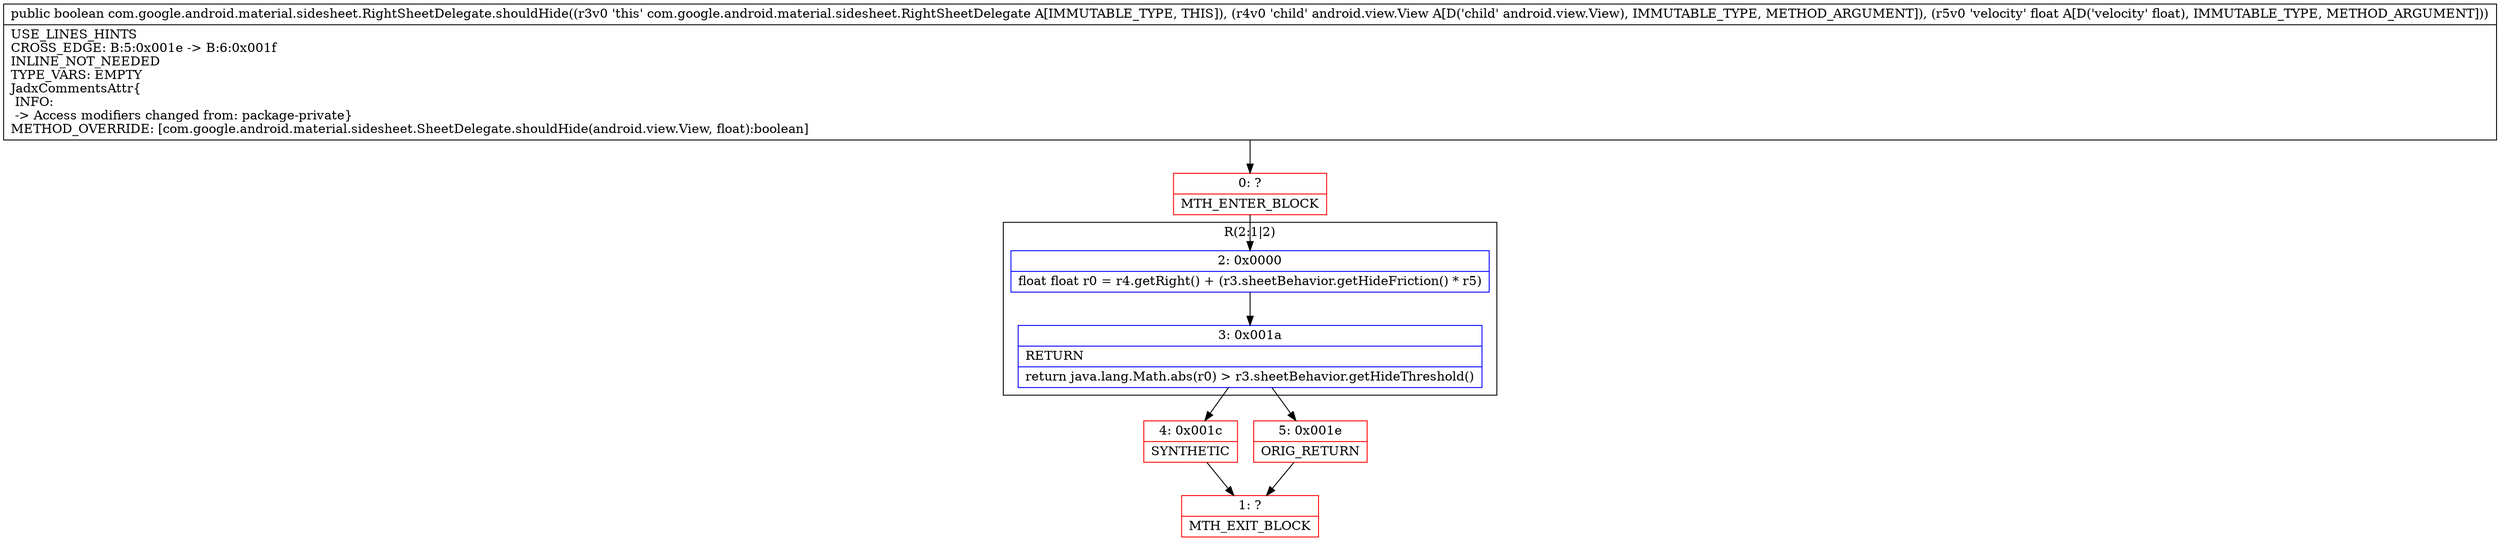 digraph "CFG forcom.google.android.material.sidesheet.RightSheetDelegate.shouldHide(Landroid\/view\/View;F)Z" {
subgraph cluster_Region_443924831 {
label = "R(2:1|2)";
node [shape=record,color=blue];
Node_2 [shape=record,label="{2\:\ 0x0000|float float r0 = r4.getRight() + (r3.sheetBehavior.getHideFriction() * r5)\l}"];
Node_3 [shape=record,label="{3\:\ 0x001a|RETURN\l|return java.lang.Math.abs(r0) \> r3.sheetBehavior.getHideThreshold()\l}"];
}
Node_0 [shape=record,color=red,label="{0\:\ ?|MTH_ENTER_BLOCK\l}"];
Node_4 [shape=record,color=red,label="{4\:\ 0x001c|SYNTHETIC\l}"];
Node_1 [shape=record,color=red,label="{1\:\ ?|MTH_EXIT_BLOCK\l}"];
Node_5 [shape=record,color=red,label="{5\:\ 0x001e|ORIG_RETURN\l}"];
MethodNode[shape=record,label="{public boolean com.google.android.material.sidesheet.RightSheetDelegate.shouldHide((r3v0 'this' com.google.android.material.sidesheet.RightSheetDelegate A[IMMUTABLE_TYPE, THIS]), (r4v0 'child' android.view.View A[D('child' android.view.View), IMMUTABLE_TYPE, METHOD_ARGUMENT]), (r5v0 'velocity' float A[D('velocity' float), IMMUTABLE_TYPE, METHOD_ARGUMENT]))  | USE_LINES_HINTS\lCROSS_EDGE: B:5:0x001e \-\> B:6:0x001f\lINLINE_NOT_NEEDED\lTYPE_VARS: EMPTY\lJadxCommentsAttr\{\l INFO: \l \-\> Access modifiers changed from: package\-private\}\lMETHOD_OVERRIDE: [com.google.android.material.sidesheet.SheetDelegate.shouldHide(android.view.View, float):boolean]\l}"];
MethodNode -> Node_0;Node_2 -> Node_3;
Node_3 -> Node_4;
Node_3 -> Node_5;
Node_0 -> Node_2;
Node_4 -> Node_1;
Node_5 -> Node_1;
}

